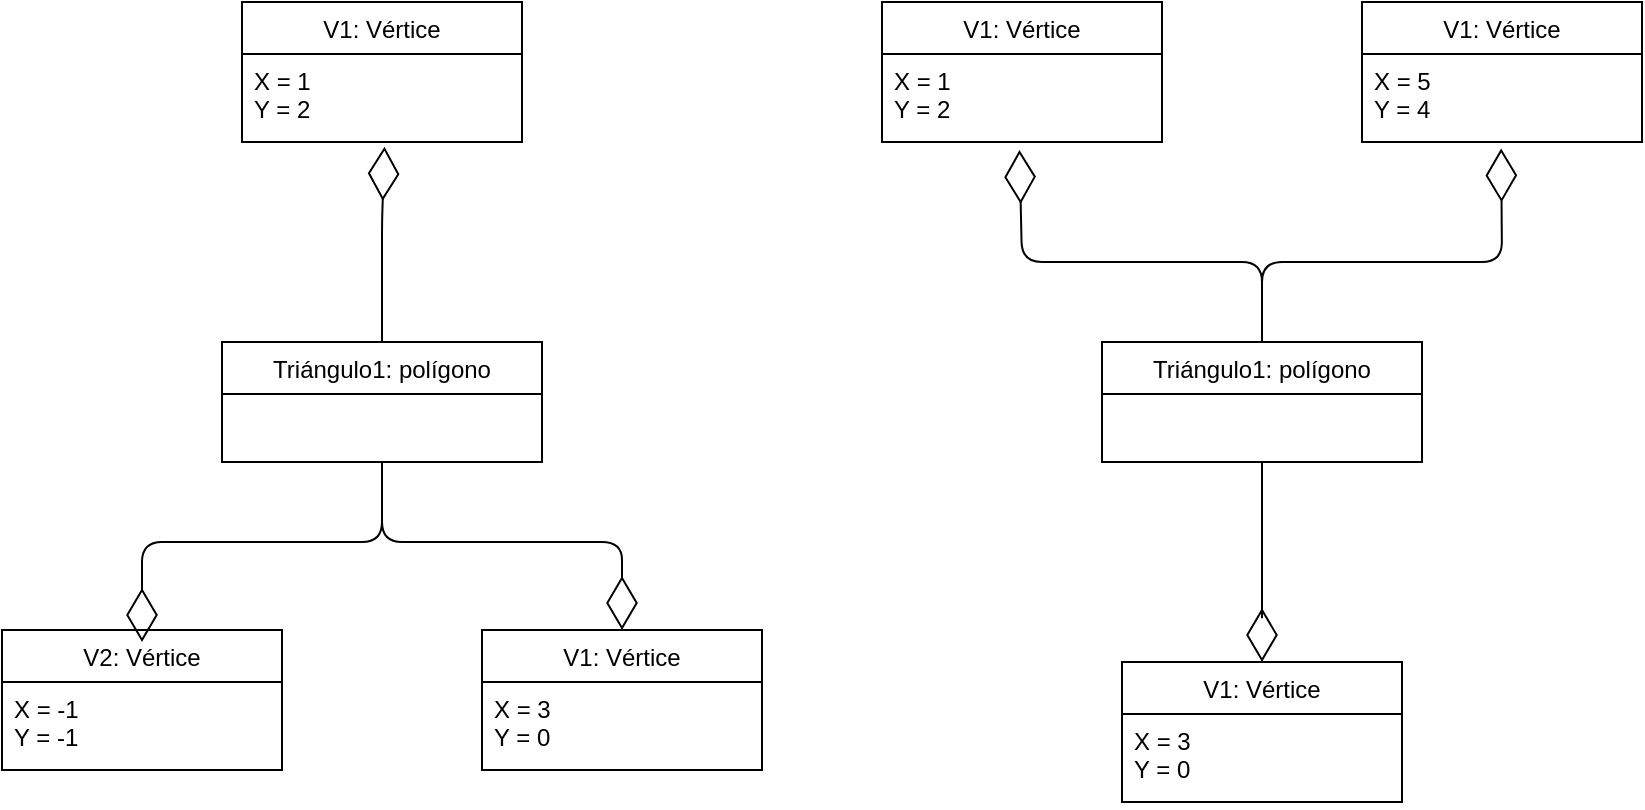 <mxfile>
    <diagram id="4GnjikUkg_D7d96ayQdM" name="Page-1">
        <mxGraphModel dx="760" dy="568" grid="1" gridSize="10" guides="1" tooltips="1" connect="1" arrows="1" fold="1" page="1" pageScale="1" pageWidth="850" pageHeight="1100" math="0" shadow="0">
            <root>
                <mxCell id="0"/>
                <mxCell id="1" parent="0"/>
                <mxCell id="2" value="Triángulo1: polígono" style="swimlane;fontStyle=0;childLayout=stackLayout;horizontal=1;startSize=26;fillColor=none;horizontalStack=0;resizeParent=1;resizeParentMax=0;resizeLast=0;collapsible=1;marginBottom=0;" vertex="1" parent="1">
                    <mxGeometry x="120" y="220" width="160" height="60" as="geometry"/>
                </mxCell>
                <mxCell id="6" value="Triángulo1: polígono" style="swimlane;fontStyle=0;childLayout=stackLayout;horizontal=1;startSize=26;fillColor=none;horizontalStack=0;resizeParent=1;resizeParentMax=0;resizeLast=0;collapsible=1;marginBottom=0;" vertex="1" parent="1">
                    <mxGeometry x="560" y="220" width="160" height="60" as="geometry"/>
                </mxCell>
                <mxCell id="10" value="" style="endArrow=diamondThin;endFill=0;endSize=24;html=1;exitX=0.5;exitY=0;exitDx=0;exitDy=0;entryX=0.509;entryY=1.055;entryDx=0;entryDy=0;entryPerimeter=0;" edge="1" parent="1" source="2" target="18">
                    <mxGeometry width="160" relative="1" as="geometry">
                        <mxPoint x="230" y="290" as="sourcePoint"/>
                        <mxPoint x="200" y="130" as="targetPoint"/>
                        <Array as="points">
                            <mxPoint x="200" y="160"/>
                        </Array>
                    </mxGeometry>
                </mxCell>
                <mxCell id="11" value="" style="endArrow=diamondThin;endFill=0;endSize=24;html=1;exitX=0.5;exitY=0;exitDx=0;exitDy=0;entryX=0.491;entryY=1.091;entryDx=0;entryDy=0;entryPerimeter=0;" edge="1" parent="1" source="6" target="32">
                    <mxGeometry width="160" relative="1" as="geometry">
                        <mxPoint x="640" y="210" as="sourcePoint"/>
                        <mxPoint x="518.74" y="124.808" as="targetPoint"/>
                        <Array as="points">
                            <mxPoint x="640" y="180"/>
                            <mxPoint x="520" y="180"/>
                        </Array>
                    </mxGeometry>
                </mxCell>
                <mxCell id="12" value="" style="endArrow=diamondThin;endFill=0;endSize=24;html=1;exitX=0.5;exitY=1;exitDx=0;exitDy=0;entryX=0.5;entryY=0;entryDx=0;entryDy=0;" edge="1" parent="1" source="2" target="29">
                    <mxGeometry width="160" relative="1" as="geometry">
                        <mxPoint x="210" y="230" as="sourcePoint"/>
                        <mxPoint x="320" y="360" as="targetPoint"/>
                        <Array as="points">
                            <mxPoint x="200" y="320"/>
                            <mxPoint x="320" y="320"/>
                        </Array>
                    </mxGeometry>
                </mxCell>
                <mxCell id="13" value="" style="endArrow=diamondThin;endFill=0;endSize=24;html=1;exitX=0.5;exitY=1;exitDx=0;exitDy=0;entryX=0.5;entryY=0;entryDx=0;entryDy=0;" edge="1" parent="1" target="35">
                    <mxGeometry width="160" relative="1" as="geometry">
                        <mxPoint x="640" y="280" as="sourcePoint"/>
                        <mxPoint x="640" y="380" as="targetPoint"/>
                        <Array as="points">
                            <mxPoint x="640" y="320"/>
                            <mxPoint x="640" y="360"/>
                        </Array>
                    </mxGeometry>
                </mxCell>
                <mxCell id="15" value="" style="endArrow=diamondThin;endFill=0;endSize=24;html=1;exitX=0.5;exitY=1;exitDx=0;exitDy=0;entryX=0.5;entryY=0.086;entryDx=0;entryDy=0;entryPerimeter=0;" edge="1" parent="1" target="27">
                    <mxGeometry width="160" relative="1" as="geometry">
                        <mxPoint x="200" y="280" as="sourcePoint"/>
                        <mxPoint x="80" y="360" as="targetPoint"/>
                        <Array as="points">
                            <mxPoint x="200" y="320"/>
                            <mxPoint x="80" y="320"/>
                        </Array>
                    </mxGeometry>
                </mxCell>
                <mxCell id="16" value="" style="endArrow=diamondThin;endFill=0;endSize=24;html=1;exitX=0.5;exitY=0;exitDx=0;exitDy=0;entryX=0.497;entryY=1.073;entryDx=0;entryDy=0;entryPerimeter=0;" edge="1" parent="1" target="38">
                    <mxGeometry width="160" relative="1" as="geometry">
                        <mxPoint x="640" y="220" as="sourcePoint"/>
                        <mxPoint x="760" y="120" as="targetPoint"/>
                        <Array as="points">
                            <mxPoint x="640" y="180"/>
                            <mxPoint x="760" y="180"/>
                        </Array>
                    </mxGeometry>
                </mxCell>
                <mxCell id="17" value="V1: Vértice" style="swimlane;fontStyle=0;childLayout=stackLayout;horizontal=1;startSize=26;fillColor=none;horizontalStack=0;resizeParent=1;resizeParentMax=0;resizeLast=0;collapsible=1;marginBottom=0;" vertex="1" parent="1">
                    <mxGeometry x="130" y="50" width="140" height="70" as="geometry"/>
                </mxCell>
                <mxCell id="18" value="X = 1&#10;Y = 2" style="text;strokeColor=none;fillColor=none;align=left;verticalAlign=top;spacingLeft=4;spacingRight=4;overflow=hidden;rotatable=0;points=[[0,0.5],[1,0.5]];portConstraint=eastwest;" vertex="1" parent="17">
                    <mxGeometry y="26" width="140" height="44" as="geometry"/>
                </mxCell>
                <mxCell id="27" value="V2: Vértice" style="swimlane;fontStyle=0;childLayout=stackLayout;horizontal=1;startSize=26;fillColor=none;horizontalStack=0;resizeParent=1;resizeParentMax=0;resizeLast=0;collapsible=1;marginBottom=0;" vertex="1" parent="1">
                    <mxGeometry x="10" y="364" width="140" height="70" as="geometry"/>
                </mxCell>
                <mxCell id="28" value="X = -1&#10;Y = -1" style="text;strokeColor=none;fillColor=none;align=left;verticalAlign=top;spacingLeft=4;spacingRight=4;overflow=hidden;rotatable=0;points=[[0,0.5],[1,0.5]];portConstraint=eastwest;" vertex="1" parent="27">
                    <mxGeometry y="26" width="140" height="44" as="geometry"/>
                </mxCell>
                <mxCell id="29" value="V1: Vértice" style="swimlane;fontStyle=0;childLayout=stackLayout;horizontal=1;startSize=26;fillColor=none;horizontalStack=0;resizeParent=1;resizeParentMax=0;resizeLast=0;collapsible=1;marginBottom=0;" vertex="1" parent="1">
                    <mxGeometry x="250" y="364" width="140" height="70" as="geometry"/>
                </mxCell>
                <mxCell id="30" value="X = 3&#10;Y = 0" style="text;strokeColor=none;fillColor=none;align=left;verticalAlign=top;spacingLeft=4;spacingRight=4;overflow=hidden;rotatable=0;points=[[0,0.5],[1,0.5]];portConstraint=eastwest;" vertex="1" parent="29">
                    <mxGeometry y="26" width="140" height="44" as="geometry"/>
                </mxCell>
                <mxCell id="31" value="V1: Vértice" style="swimlane;fontStyle=0;childLayout=stackLayout;horizontal=1;startSize=26;fillColor=none;horizontalStack=0;resizeParent=1;resizeParentMax=0;resizeLast=0;collapsible=1;marginBottom=0;" vertex="1" parent="1">
                    <mxGeometry x="450" y="50" width="140" height="70" as="geometry"/>
                </mxCell>
                <mxCell id="32" value="X = 1&#10;Y = 2" style="text;strokeColor=none;fillColor=none;align=left;verticalAlign=top;spacingLeft=4;spacingRight=4;overflow=hidden;rotatable=0;points=[[0,0.5],[1,0.5]];portConstraint=eastwest;" vertex="1" parent="31">
                    <mxGeometry y="26" width="140" height="44" as="geometry"/>
                </mxCell>
                <mxCell id="35" value="V1: Vértice" style="swimlane;fontStyle=0;childLayout=stackLayout;horizontal=1;startSize=26;fillColor=none;horizontalStack=0;resizeParent=1;resizeParentMax=0;resizeLast=0;collapsible=1;marginBottom=0;" vertex="1" parent="1">
                    <mxGeometry x="570" y="380" width="140" height="70" as="geometry"/>
                </mxCell>
                <mxCell id="36" value="X = 3&#10;Y = 0" style="text;strokeColor=none;fillColor=none;align=left;verticalAlign=top;spacingLeft=4;spacingRight=4;overflow=hidden;rotatable=0;points=[[0,0.5],[1,0.5]];portConstraint=eastwest;" vertex="1" parent="35">
                    <mxGeometry y="26" width="140" height="44" as="geometry"/>
                </mxCell>
                <mxCell id="37" value="V1: Vértice" style="swimlane;fontStyle=0;childLayout=stackLayout;horizontal=1;startSize=26;fillColor=none;horizontalStack=0;resizeParent=1;resizeParentMax=0;resizeLast=0;collapsible=1;marginBottom=0;" vertex="1" parent="1">
                    <mxGeometry x="690" y="50" width="140" height="70" as="geometry"/>
                </mxCell>
                <mxCell id="38" value="X = 5&#10;Y = 4" style="text;strokeColor=none;fillColor=none;align=left;verticalAlign=top;spacingLeft=4;spacingRight=4;overflow=hidden;rotatable=0;points=[[0,0.5],[1,0.5]];portConstraint=eastwest;" vertex="1" parent="37">
                    <mxGeometry y="26" width="140" height="44" as="geometry"/>
                </mxCell>
            </root>
        </mxGraphModel>
    </diagram>
</mxfile>